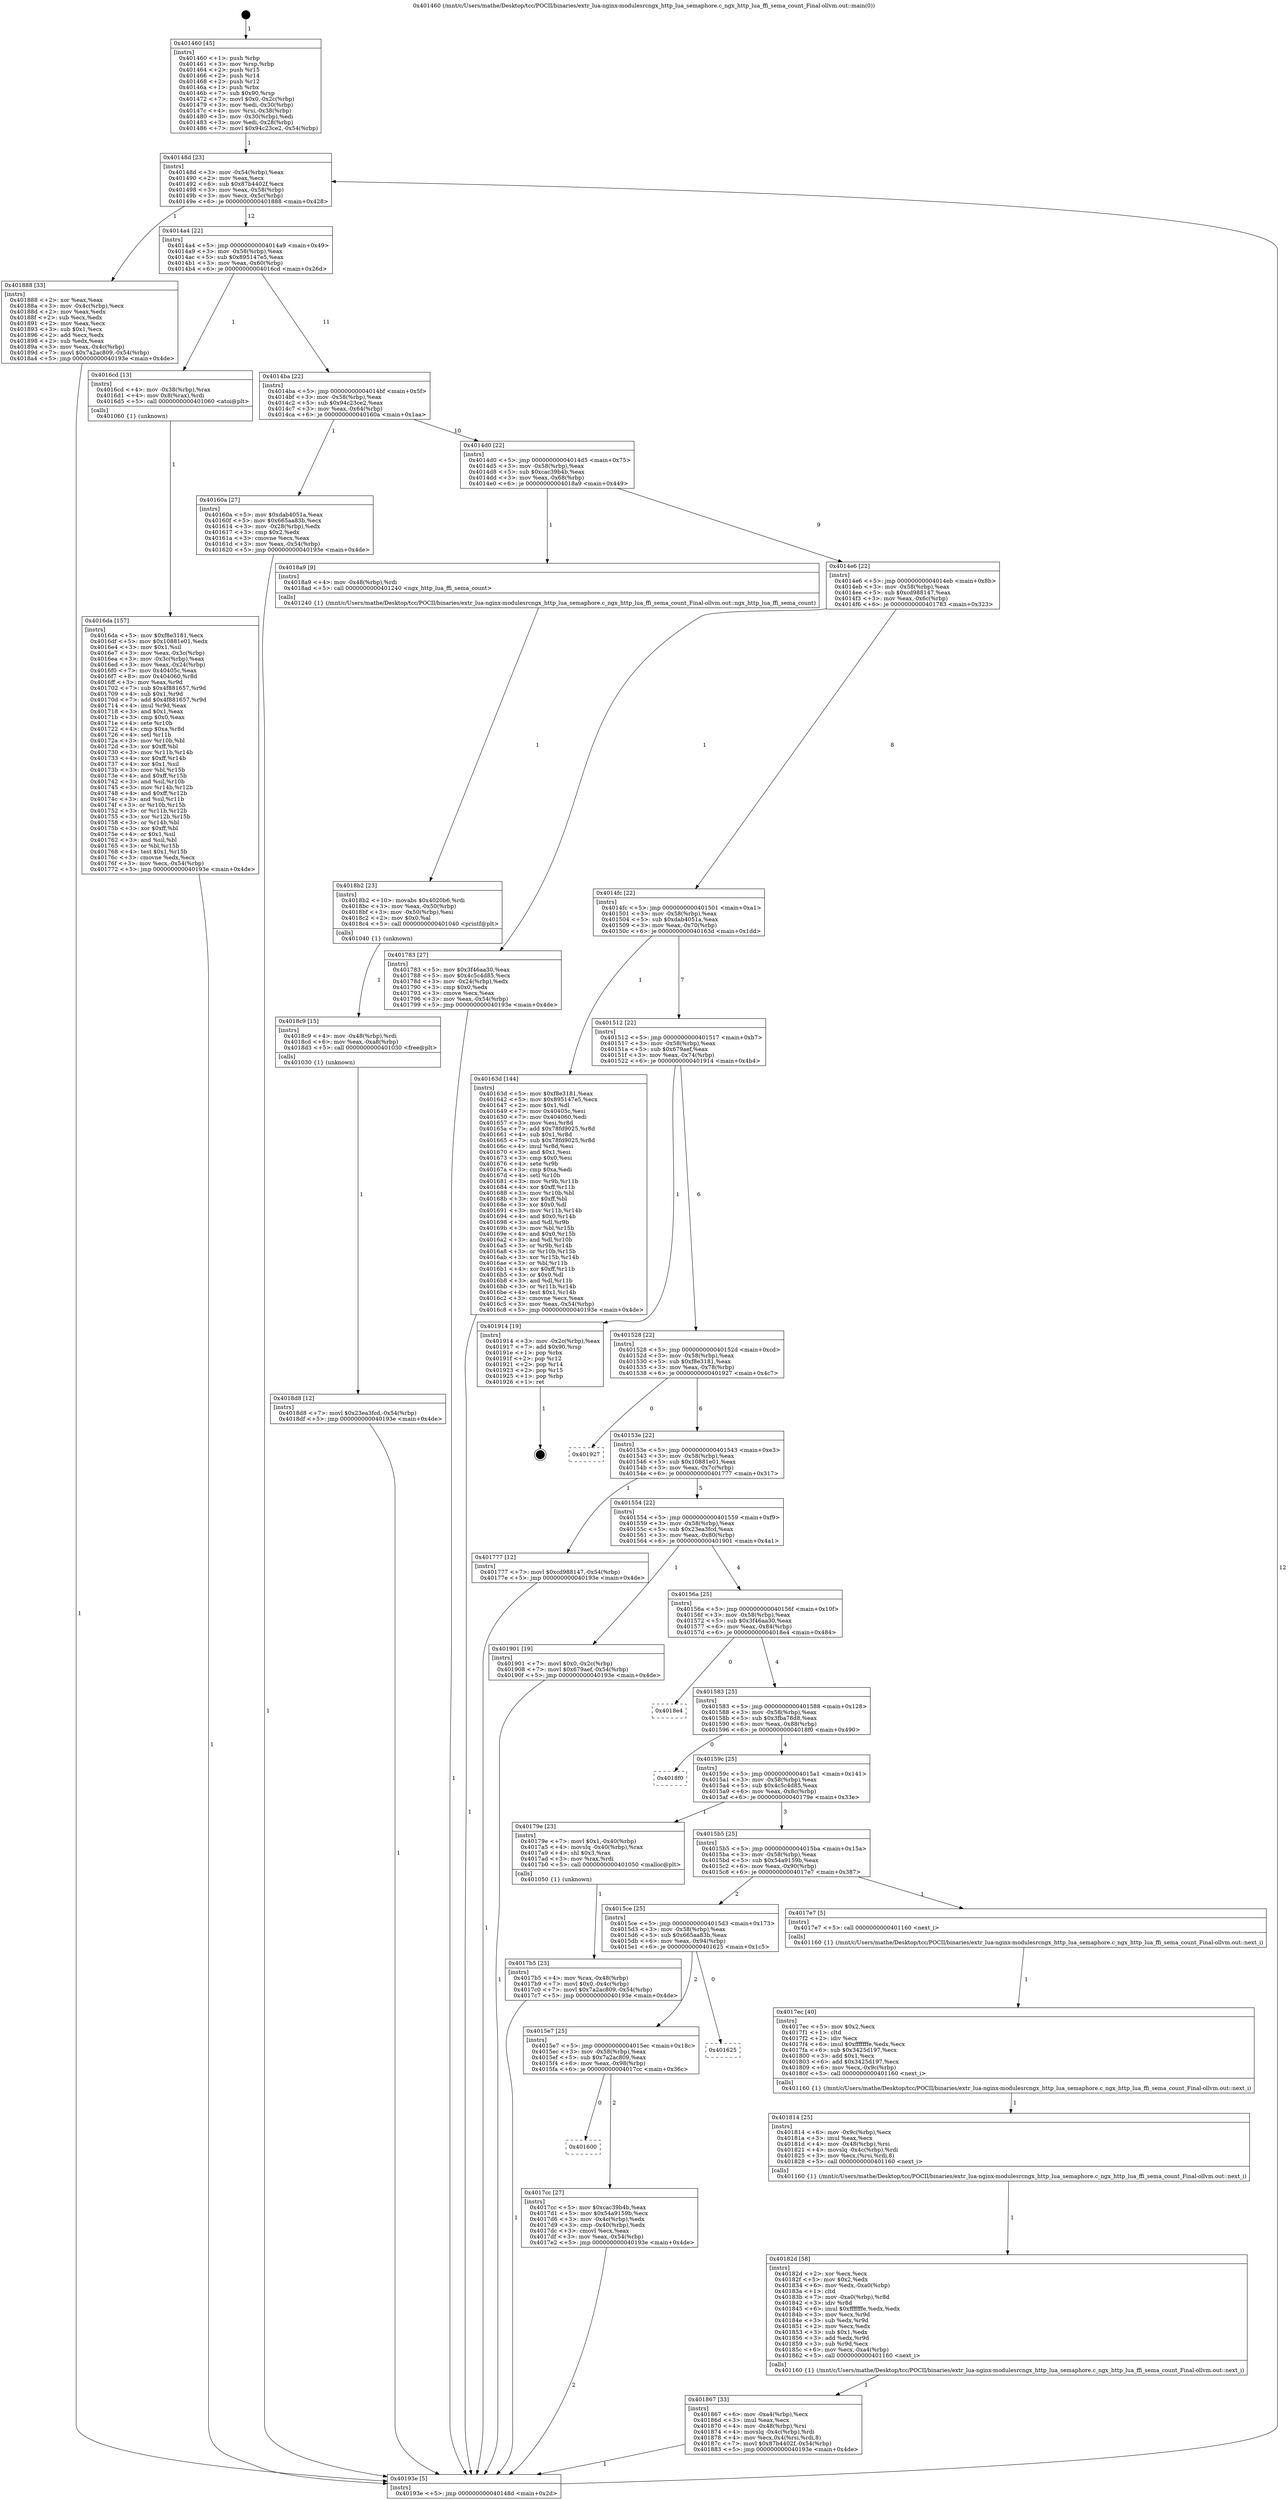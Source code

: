 digraph "0x401460" {
  label = "0x401460 (/mnt/c/Users/mathe/Desktop/tcc/POCII/binaries/extr_lua-nginx-modulesrcngx_http_lua_semaphore.c_ngx_http_lua_ffi_sema_count_Final-ollvm.out::main(0))"
  labelloc = "t"
  node[shape=record]

  Entry [label="",width=0.3,height=0.3,shape=circle,fillcolor=black,style=filled]
  "0x40148d" [label="{
     0x40148d [23]\l
     | [instrs]\l
     &nbsp;&nbsp;0x40148d \<+3\>: mov -0x54(%rbp),%eax\l
     &nbsp;&nbsp;0x401490 \<+2\>: mov %eax,%ecx\l
     &nbsp;&nbsp;0x401492 \<+6\>: sub $0x87b4402f,%ecx\l
     &nbsp;&nbsp;0x401498 \<+3\>: mov %eax,-0x58(%rbp)\l
     &nbsp;&nbsp;0x40149b \<+3\>: mov %ecx,-0x5c(%rbp)\l
     &nbsp;&nbsp;0x40149e \<+6\>: je 0000000000401888 \<main+0x428\>\l
  }"]
  "0x401888" [label="{
     0x401888 [33]\l
     | [instrs]\l
     &nbsp;&nbsp;0x401888 \<+2\>: xor %eax,%eax\l
     &nbsp;&nbsp;0x40188a \<+3\>: mov -0x4c(%rbp),%ecx\l
     &nbsp;&nbsp;0x40188d \<+2\>: mov %eax,%edx\l
     &nbsp;&nbsp;0x40188f \<+2\>: sub %ecx,%edx\l
     &nbsp;&nbsp;0x401891 \<+2\>: mov %eax,%ecx\l
     &nbsp;&nbsp;0x401893 \<+3\>: sub $0x1,%ecx\l
     &nbsp;&nbsp;0x401896 \<+2\>: add %ecx,%edx\l
     &nbsp;&nbsp;0x401898 \<+2\>: sub %edx,%eax\l
     &nbsp;&nbsp;0x40189a \<+3\>: mov %eax,-0x4c(%rbp)\l
     &nbsp;&nbsp;0x40189d \<+7\>: movl $0x7a2ac809,-0x54(%rbp)\l
     &nbsp;&nbsp;0x4018a4 \<+5\>: jmp 000000000040193e \<main+0x4de\>\l
  }"]
  "0x4014a4" [label="{
     0x4014a4 [22]\l
     | [instrs]\l
     &nbsp;&nbsp;0x4014a4 \<+5\>: jmp 00000000004014a9 \<main+0x49\>\l
     &nbsp;&nbsp;0x4014a9 \<+3\>: mov -0x58(%rbp),%eax\l
     &nbsp;&nbsp;0x4014ac \<+5\>: sub $0x895147e5,%eax\l
     &nbsp;&nbsp;0x4014b1 \<+3\>: mov %eax,-0x60(%rbp)\l
     &nbsp;&nbsp;0x4014b4 \<+6\>: je 00000000004016cd \<main+0x26d\>\l
  }"]
  Exit [label="",width=0.3,height=0.3,shape=circle,fillcolor=black,style=filled,peripheries=2]
  "0x4016cd" [label="{
     0x4016cd [13]\l
     | [instrs]\l
     &nbsp;&nbsp;0x4016cd \<+4\>: mov -0x38(%rbp),%rax\l
     &nbsp;&nbsp;0x4016d1 \<+4\>: mov 0x8(%rax),%rdi\l
     &nbsp;&nbsp;0x4016d5 \<+5\>: call 0000000000401060 \<atoi@plt\>\l
     | [calls]\l
     &nbsp;&nbsp;0x401060 \{1\} (unknown)\l
  }"]
  "0x4014ba" [label="{
     0x4014ba [22]\l
     | [instrs]\l
     &nbsp;&nbsp;0x4014ba \<+5\>: jmp 00000000004014bf \<main+0x5f\>\l
     &nbsp;&nbsp;0x4014bf \<+3\>: mov -0x58(%rbp),%eax\l
     &nbsp;&nbsp;0x4014c2 \<+5\>: sub $0x94c23ce2,%eax\l
     &nbsp;&nbsp;0x4014c7 \<+3\>: mov %eax,-0x64(%rbp)\l
     &nbsp;&nbsp;0x4014ca \<+6\>: je 000000000040160a \<main+0x1aa\>\l
  }"]
  "0x4018d8" [label="{
     0x4018d8 [12]\l
     | [instrs]\l
     &nbsp;&nbsp;0x4018d8 \<+7\>: movl $0x23ea3fcd,-0x54(%rbp)\l
     &nbsp;&nbsp;0x4018df \<+5\>: jmp 000000000040193e \<main+0x4de\>\l
  }"]
  "0x40160a" [label="{
     0x40160a [27]\l
     | [instrs]\l
     &nbsp;&nbsp;0x40160a \<+5\>: mov $0xdab4051a,%eax\l
     &nbsp;&nbsp;0x40160f \<+5\>: mov $0x665aa83b,%ecx\l
     &nbsp;&nbsp;0x401614 \<+3\>: mov -0x28(%rbp),%edx\l
     &nbsp;&nbsp;0x401617 \<+3\>: cmp $0x2,%edx\l
     &nbsp;&nbsp;0x40161a \<+3\>: cmovne %ecx,%eax\l
     &nbsp;&nbsp;0x40161d \<+3\>: mov %eax,-0x54(%rbp)\l
     &nbsp;&nbsp;0x401620 \<+5\>: jmp 000000000040193e \<main+0x4de\>\l
  }"]
  "0x4014d0" [label="{
     0x4014d0 [22]\l
     | [instrs]\l
     &nbsp;&nbsp;0x4014d0 \<+5\>: jmp 00000000004014d5 \<main+0x75\>\l
     &nbsp;&nbsp;0x4014d5 \<+3\>: mov -0x58(%rbp),%eax\l
     &nbsp;&nbsp;0x4014d8 \<+5\>: sub $0xcac39b4b,%eax\l
     &nbsp;&nbsp;0x4014dd \<+3\>: mov %eax,-0x68(%rbp)\l
     &nbsp;&nbsp;0x4014e0 \<+6\>: je 00000000004018a9 \<main+0x449\>\l
  }"]
  "0x40193e" [label="{
     0x40193e [5]\l
     | [instrs]\l
     &nbsp;&nbsp;0x40193e \<+5\>: jmp 000000000040148d \<main+0x2d\>\l
  }"]
  "0x401460" [label="{
     0x401460 [45]\l
     | [instrs]\l
     &nbsp;&nbsp;0x401460 \<+1\>: push %rbp\l
     &nbsp;&nbsp;0x401461 \<+3\>: mov %rsp,%rbp\l
     &nbsp;&nbsp;0x401464 \<+2\>: push %r15\l
     &nbsp;&nbsp;0x401466 \<+2\>: push %r14\l
     &nbsp;&nbsp;0x401468 \<+2\>: push %r12\l
     &nbsp;&nbsp;0x40146a \<+1\>: push %rbx\l
     &nbsp;&nbsp;0x40146b \<+7\>: sub $0x90,%rsp\l
     &nbsp;&nbsp;0x401472 \<+7\>: movl $0x0,-0x2c(%rbp)\l
     &nbsp;&nbsp;0x401479 \<+3\>: mov %edi,-0x30(%rbp)\l
     &nbsp;&nbsp;0x40147c \<+4\>: mov %rsi,-0x38(%rbp)\l
     &nbsp;&nbsp;0x401480 \<+3\>: mov -0x30(%rbp),%edi\l
     &nbsp;&nbsp;0x401483 \<+3\>: mov %edi,-0x28(%rbp)\l
     &nbsp;&nbsp;0x401486 \<+7\>: movl $0x94c23ce2,-0x54(%rbp)\l
  }"]
  "0x4018c9" [label="{
     0x4018c9 [15]\l
     | [instrs]\l
     &nbsp;&nbsp;0x4018c9 \<+4\>: mov -0x48(%rbp),%rdi\l
     &nbsp;&nbsp;0x4018cd \<+6\>: mov %eax,-0xa8(%rbp)\l
     &nbsp;&nbsp;0x4018d3 \<+5\>: call 0000000000401030 \<free@plt\>\l
     | [calls]\l
     &nbsp;&nbsp;0x401030 \{1\} (unknown)\l
  }"]
  "0x4018a9" [label="{
     0x4018a9 [9]\l
     | [instrs]\l
     &nbsp;&nbsp;0x4018a9 \<+4\>: mov -0x48(%rbp),%rdi\l
     &nbsp;&nbsp;0x4018ad \<+5\>: call 0000000000401240 \<ngx_http_lua_ffi_sema_count\>\l
     | [calls]\l
     &nbsp;&nbsp;0x401240 \{1\} (/mnt/c/Users/mathe/Desktop/tcc/POCII/binaries/extr_lua-nginx-modulesrcngx_http_lua_semaphore.c_ngx_http_lua_ffi_sema_count_Final-ollvm.out::ngx_http_lua_ffi_sema_count)\l
  }"]
  "0x4014e6" [label="{
     0x4014e6 [22]\l
     | [instrs]\l
     &nbsp;&nbsp;0x4014e6 \<+5\>: jmp 00000000004014eb \<main+0x8b\>\l
     &nbsp;&nbsp;0x4014eb \<+3\>: mov -0x58(%rbp),%eax\l
     &nbsp;&nbsp;0x4014ee \<+5\>: sub $0xcd988147,%eax\l
     &nbsp;&nbsp;0x4014f3 \<+3\>: mov %eax,-0x6c(%rbp)\l
     &nbsp;&nbsp;0x4014f6 \<+6\>: je 0000000000401783 \<main+0x323\>\l
  }"]
  "0x4018b2" [label="{
     0x4018b2 [23]\l
     | [instrs]\l
     &nbsp;&nbsp;0x4018b2 \<+10\>: movabs $0x4020b6,%rdi\l
     &nbsp;&nbsp;0x4018bc \<+3\>: mov %eax,-0x50(%rbp)\l
     &nbsp;&nbsp;0x4018bf \<+3\>: mov -0x50(%rbp),%esi\l
     &nbsp;&nbsp;0x4018c2 \<+2\>: mov $0x0,%al\l
     &nbsp;&nbsp;0x4018c4 \<+5\>: call 0000000000401040 \<printf@plt\>\l
     | [calls]\l
     &nbsp;&nbsp;0x401040 \{1\} (unknown)\l
  }"]
  "0x401783" [label="{
     0x401783 [27]\l
     | [instrs]\l
     &nbsp;&nbsp;0x401783 \<+5\>: mov $0x3f46aa30,%eax\l
     &nbsp;&nbsp;0x401788 \<+5\>: mov $0x4c5c4d85,%ecx\l
     &nbsp;&nbsp;0x40178d \<+3\>: mov -0x24(%rbp),%edx\l
     &nbsp;&nbsp;0x401790 \<+3\>: cmp $0x0,%edx\l
     &nbsp;&nbsp;0x401793 \<+3\>: cmove %ecx,%eax\l
     &nbsp;&nbsp;0x401796 \<+3\>: mov %eax,-0x54(%rbp)\l
     &nbsp;&nbsp;0x401799 \<+5\>: jmp 000000000040193e \<main+0x4de\>\l
  }"]
  "0x4014fc" [label="{
     0x4014fc [22]\l
     | [instrs]\l
     &nbsp;&nbsp;0x4014fc \<+5\>: jmp 0000000000401501 \<main+0xa1\>\l
     &nbsp;&nbsp;0x401501 \<+3\>: mov -0x58(%rbp),%eax\l
     &nbsp;&nbsp;0x401504 \<+5\>: sub $0xdab4051a,%eax\l
     &nbsp;&nbsp;0x401509 \<+3\>: mov %eax,-0x70(%rbp)\l
     &nbsp;&nbsp;0x40150c \<+6\>: je 000000000040163d \<main+0x1dd\>\l
  }"]
  "0x401867" [label="{
     0x401867 [33]\l
     | [instrs]\l
     &nbsp;&nbsp;0x401867 \<+6\>: mov -0xa4(%rbp),%ecx\l
     &nbsp;&nbsp;0x40186d \<+3\>: imul %eax,%ecx\l
     &nbsp;&nbsp;0x401870 \<+4\>: mov -0x48(%rbp),%rsi\l
     &nbsp;&nbsp;0x401874 \<+4\>: movslq -0x4c(%rbp),%rdi\l
     &nbsp;&nbsp;0x401878 \<+4\>: mov %ecx,0x4(%rsi,%rdi,8)\l
     &nbsp;&nbsp;0x40187c \<+7\>: movl $0x87b4402f,-0x54(%rbp)\l
     &nbsp;&nbsp;0x401883 \<+5\>: jmp 000000000040193e \<main+0x4de\>\l
  }"]
  "0x40163d" [label="{
     0x40163d [144]\l
     | [instrs]\l
     &nbsp;&nbsp;0x40163d \<+5\>: mov $0xf8e3181,%eax\l
     &nbsp;&nbsp;0x401642 \<+5\>: mov $0x895147e5,%ecx\l
     &nbsp;&nbsp;0x401647 \<+2\>: mov $0x1,%dl\l
     &nbsp;&nbsp;0x401649 \<+7\>: mov 0x40405c,%esi\l
     &nbsp;&nbsp;0x401650 \<+7\>: mov 0x404060,%edi\l
     &nbsp;&nbsp;0x401657 \<+3\>: mov %esi,%r8d\l
     &nbsp;&nbsp;0x40165a \<+7\>: add $0x78fd9025,%r8d\l
     &nbsp;&nbsp;0x401661 \<+4\>: sub $0x1,%r8d\l
     &nbsp;&nbsp;0x401665 \<+7\>: sub $0x78fd9025,%r8d\l
     &nbsp;&nbsp;0x40166c \<+4\>: imul %r8d,%esi\l
     &nbsp;&nbsp;0x401670 \<+3\>: and $0x1,%esi\l
     &nbsp;&nbsp;0x401673 \<+3\>: cmp $0x0,%esi\l
     &nbsp;&nbsp;0x401676 \<+4\>: sete %r9b\l
     &nbsp;&nbsp;0x40167a \<+3\>: cmp $0xa,%edi\l
     &nbsp;&nbsp;0x40167d \<+4\>: setl %r10b\l
     &nbsp;&nbsp;0x401681 \<+3\>: mov %r9b,%r11b\l
     &nbsp;&nbsp;0x401684 \<+4\>: xor $0xff,%r11b\l
     &nbsp;&nbsp;0x401688 \<+3\>: mov %r10b,%bl\l
     &nbsp;&nbsp;0x40168b \<+3\>: xor $0xff,%bl\l
     &nbsp;&nbsp;0x40168e \<+3\>: xor $0x0,%dl\l
     &nbsp;&nbsp;0x401691 \<+3\>: mov %r11b,%r14b\l
     &nbsp;&nbsp;0x401694 \<+4\>: and $0x0,%r14b\l
     &nbsp;&nbsp;0x401698 \<+3\>: and %dl,%r9b\l
     &nbsp;&nbsp;0x40169b \<+3\>: mov %bl,%r15b\l
     &nbsp;&nbsp;0x40169e \<+4\>: and $0x0,%r15b\l
     &nbsp;&nbsp;0x4016a2 \<+3\>: and %dl,%r10b\l
     &nbsp;&nbsp;0x4016a5 \<+3\>: or %r9b,%r14b\l
     &nbsp;&nbsp;0x4016a8 \<+3\>: or %r10b,%r15b\l
     &nbsp;&nbsp;0x4016ab \<+3\>: xor %r15b,%r14b\l
     &nbsp;&nbsp;0x4016ae \<+3\>: or %bl,%r11b\l
     &nbsp;&nbsp;0x4016b1 \<+4\>: xor $0xff,%r11b\l
     &nbsp;&nbsp;0x4016b5 \<+3\>: or $0x0,%dl\l
     &nbsp;&nbsp;0x4016b8 \<+3\>: and %dl,%r11b\l
     &nbsp;&nbsp;0x4016bb \<+3\>: or %r11b,%r14b\l
     &nbsp;&nbsp;0x4016be \<+4\>: test $0x1,%r14b\l
     &nbsp;&nbsp;0x4016c2 \<+3\>: cmovne %ecx,%eax\l
     &nbsp;&nbsp;0x4016c5 \<+3\>: mov %eax,-0x54(%rbp)\l
     &nbsp;&nbsp;0x4016c8 \<+5\>: jmp 000000000040193e \<main+0x4de\>\l
  }"]
  "0x401512" [label="{
     0x401512 [22]\l
     | [instrs]\l
     &nbsp;&nbsp;0x401512 \<+5\>: jmp 0000000000401517 \<main+0xb7\>\l
     &nbsp;&nbsp;0x401517 \<+3\>: mov -0x58(%rbp),%eax\l
     &nbsp;&nbsp;0x40151a \<+5\>: sub $0x679aef,%eax\l
     &nbsp;&nbsp;0x40151f \<+3\>: mov %eax,-0x74(%rbp)\l
     &nbsp;&nbsp;0x401522 \<+6\>: je 0000000000401914 \<main+0x4b4\>\l
  }"]
  "0x4016da" [label="{
     0x4016da [157]\l
     | [instrs]\l
     &nbsp;&nbsp;0x4016da \<+5\>: mov $0xf8e3181,%ecx\l
     &nbsp;&nbsp;0x4016df \<+5\>: mov $0x10881e01,%edx\l
     &nbsp;&nbsp;0x4016e4 \<+3\>: mov $0x1,%sil\l
     &nbsp;&nbsp;0x4016e7 \<+3\>: mov %eax,-0x3c(%rbp)\l
     &nbsp;&nbsp;0x4016ea \<+3\>: mov -0x3c(%rbp),%eax\l
     &nbsp;&nbsp;0x4016ed \<+3\>: mov %eax,-0x24(%rbp)\l
     &nbsp;&nbsp;0x4016f0 \<+7\>: mov 0x40405c,%eax\l
     &nbsp;&nbsp;0x4016f7 \<+8\>: mov 0x404060,%r8d\l
     &nbsp;&nbsp;0x4016ff \<+3\>: mov %eax,%r9d\l
     &nbsp;&nbsp;0x401702 \<+7\>: sub $0x4f881657,%r9d\l
     &nbsp;&nbsp;0x401709 \<+4\>: sub $0x1,%r9d\l
     &nbsp;&nbsp;0x40170d \<+7\>: add $0x4f881657,%r9d\l
     &nbsp;&nbsp;0x401714 \<+4\>: imul %r9d,%eax\l
     &nbsp;&nbsp;0x401718 \<+3\>: and $0x1,%eax\l
     &nbsp;&nbsp;0x40171b \<+3\>: cmp $0x0,%eax\l
     &nbsp;&nbsp;0x40171e \<+4\>: sete %r10b\l
     &nbsp;&nbsp;0x401722 \<+4\>: cmp $0xa,%r8d\l
     &nbsp;&nbsp;0x401726 \<+4\>: setl %r11b\l
     &nbsp;&nbsp;0x40172a \<+3\>: mov %r10b,%bl\l
     &nbsp;&nbsp;0x40172d \<+3\>: xor $0xff,%bl\l
     &nbsp;&nbsp;0x401730 \<+3\>: mov %r11b,%r14b\l
     &nbsp;&nbsp;0x401733 \<+4\>: xor $0xff,%r14b\l
     &nbsp;&nbsp;0x401737 \<+4\>: xor $0x1,%sil\l
     &nbsp;&nbsp;0x40173b \<+3\>: mov %bl,%r15b\l
     &nbsp;&nbsp;0x40173e \<+4\>: and $0xff,%r15b\l
     &nbsp;&nbsp;0x401742 \<+3\>: and %sil,%r10b\l
     &nbsp;&nbsp;0x401745 \<+3\>: mov %r14b,%r12b\l
     &nbsp;&nbsp;0x401748 \<+4\>: and $0xff,%r12b\l
     &nbsp;&nbsp;0x40174c \<+3\>: and %sil,%r11b\l
     &nbsp;&nbsp;0x40174f \<+3\>: or %r10b,%r15b\l
     &nbsp;&nbsp;0x401752 \<+3\>: or %r11b,%r12b\l
     &nbsp;&nbsp;0x401755 \<+3\>: xor %r12b,%r15b\l
     &nbsp;&nbsp;0x401758 \<+3\>: or %r14b,%bl\l
     &nbsp;&nbsp;0x40175b \<+3\>: xor $0xff,%bl\l
     &nbsp;&nbsp;0x40175e \<+4\>: or $0x1,%sil\l
     &nbsp;&nbsp;0x401762 \<+3\>: and %sil,%bl\l
     &nbsp;&nbsp;0x401765 \<+3\>: or %bl,%r15b\l
     &nbsp;&nbsp;0x401768 \<+4\>: test $0x1,%r15b\l
     &nbsp;&nbsp;0x40176c \<+3\>: cmovne %edx,%ecx\l
     &nbsp;&nbsp;0x40176f \<+3\>: mov %ecx,-0x54(%rbp)\l
     &nbsp;&nbsp;0x401772 \<+5\>: jmp 000000000040193e \<main+0x4de\>\l
  }"]
  "0x40182d" [label="{
     0x40182d [58]\l
     | [instrs]\l
     &nbsp;&nbsp;0x40182d \<+2\>: xor %ecx,%ecx\l
     &nbsp;&nbsp;0x40182f \<+5\>: mov $0x2,%edx\l
     &nbsp;&nbsp;0x401834 \<+6\>: mov %edx,-0xa0(%rbp)\l
     &nbsp;&nbsp;0x40183a \<+1\>: cltd\l
     &nbsp;&nbsp;0x40183b \<+7\>: mov -0xa0(%rbp),%r8d\l
     &nbsp;&nbsp;0x401842 \<+3\>: idiv %r8d\l
     &nbsp;&nbsp;0x401845 \<+6\>: imul $0xfffffffe,%edx,%edx\l
     &nbsp;&nbsp;0x40184b \<+3\>: mov %ecx,%r9d\l
     &nbsp;&nbsp;0x40184e \<+3\>: sub %edx,%r9d\l
     &nbsp;&nbsp;0x401851 \<+2\>: mov %ecx,%edx\l
     &nbsp;&nbsp;0x401853 \<+3\>: sub $0x1,%edx\l
     &nbsp;&nbsp;0x401856 \<+3\>: add %edx,%r9d\l
     &nbsp;&nbsp;0x401859 \<+3\>: sub %r9d,%ecx\l
     &nbsp;&nbsp;0x40185c \<+6\>: mov %ecx,-0xa4(%rbp)\l
     &nbsp;&nbsp;0x401862 \<+5\>: call 0000000000401160 \<next_i\>\l
     | [calls]\l
     &nbsp;&nbsp;0x401160 \{1\} (/mnt/c/Users/mathe/Desktop/tcc/POCII/binaries/extr_lua-nginx-modulesrcngx_http_lua_semaphore.c_ngx_http_lua_ffi_sema_count_Final-ollvm.out::next_i)\l
  }"]
  "0x401914" [label="{
     0x401914 [19]\l
     | [instrs]\l
     &nbsp;&nbsp;0x401914 \<+3\>: mov -0x2c(%rbp),%eax\l
     &nbsp;&nbsp;0x401917 \<+7\>: add $0x90,%rsp\l
     &nbsp;&nbsp;0x40191e \<+1\>: pop %rbx\l
     &nbsp;&nbsp;0x40191f \<+2\>: pop %r12\l
     &nbsp;&nbsp;0x401921 \<+2\>: pop %r14\l
     &nbsp;&nbsp;0x401923 \<+2\>: pop %r15\l
     &nbsp;&nbsp;0x401925 \<+1\>: pop %rbp\l
     &nbsp;&nbsp;0x401926 \<+1\>: ret\l
  }"]
  "0x401528" [label="{
     0x401528 [22]\l
     | [instrs]\l
     &nbsp;&nbsp;0x401528 \<+5\>: jmp 000000000040152d \<main+0xcd\>\l
     &nbsp;&nbsp;0x40152d \<+3\>: mov -0x58(%rbp),%eax\l
     &nbsp;&nbsp;0x401530 \<+5\>: sub $0xf8e3181,%eax\l
     &nbsp;&nbsp;0x401535 \<+3\>: mov %eax,-0x78(%rbp)\l
     &nbsp;&nbsp;0x401538 \<+6\>: je 0000000000401927 \<main+0x4c7\>\l
  }"]
  "0x401814" [label="{
     0x401814 [25]\l
     | [instrs]\l
     &nbsp;&nbsp;0x401814 \<+6\>: mov -0x9c(%rbp),%ecx\l
     &nbsp;&nbsp;0x40181a \<+3\>: imul %eax,%ecx\l
     &nbsp;&nbsp;0x40181d \<+4\>: mov -0x48(%rbp),%rsi\l
     &nbsp;&nbsp;0x401821 \<+4\>: movslq -0x4c(%rbp),%rdi\l
     &nbsp;&nbsp;0x401825 \<+3\>: mov %ecx,(%rsi,%rdi,8)\l
     &nbsp;&nbsp;0x401828 \<+5\>: call 0000000000401160 \<next_i\>\l
     | [calls]\l
     &nbsp;&nbsp;0x401160 \{1\} (/mnt/c/Users/mathe/Desktop/tcc/POCII/binaries/extr_lua-nginx-modulesrcngx_http_lua_semaphore.c_ngx_http_lua_ffi_sema_count_Final-ollvm.out::next_i)\l
  }"]
  "0x401927" [label="{
     0x401927\l
  }", style=dashed]
  "0x40153e" [label="{
     0x40153e [22]\l
     | [instrs]\l
     &nbsp;&nbsp;0x40153e \<+5\>: jmp 0000000000401543 \<main+0xe3\>\l
     &nbsp;&nbsp;0x401543 \<+3\>: mov -0x58(%rbp),%eax\l
     &nbsp;&nbsp;0x401546 \<+5\>: sub $0x10881e01,%eax\l
     &nbsp;&nbsp;0x40154b \<+3\>: mov %eax,-0x7c(%rbp)\l
     &nbsp;&nbsp;0x40154e \<+6\>: je 0000000000401777 \<main+0x317\>\l
  }"]
  "0x4017ec" [label="{
     0x4017ec [40]\l
     | [instrs]\l
     &nbsp;&nbsp;0x4017ec \<+5\>: mov $0x2,%ecx\l
     &nbsp;&nbsp;0x4017f1 \<+1\>: cltd\l
     &nbsp;&nbsp;0x4017f2 \<+2\>: idiv %ecx\l
     &nbsp;&nbsp;0x4017f4 \<+6\>: imul $0xfffffffe,%edx,%ecx\l
     &nbsp;&nbsp;0x4017fa \<+6\>: sub $0x3425d197,%ecx\l
     &nbsp;&nbsp;0x401800 \<+3\>: add $0x1,%ecx\l
     &nbsp;&nbsp;0x401803 \<+6\>: add $0x3425d197,%ecx\l
     &nbsp;&nbsp;0x401809 \<+6\>: mov %ecx,-0x9c(%rbp)\l
     &nbsp;&nbsp;0x40180f \<+5\>: call 0000000000401160 \<next_i\>\l
     | [calls]\l
     &nbsp;&nbsp;0x401160 \{1\} (/mnt/c/Users/mathe/Desktop/tcc/POCII/binaries/extr_lua-nginx-modulesrcngx_http_lua_semaphore.c_ngx_http_lua_ffi_sema_count_Final-ollvm.out::next_i)\l
  }"]
  "0x401777" [label="{
     0x401777 [12]\l
     | [instrs]\l
     &nbsp;&nbsp;0x401777 \<+7\>: movl $0xcd988147,-0x54(%rbp)\l
     &nbsp;&nbsp;0x40177e \<+5\>: jmp 000000000040193e \<main+0x4de\>\l
  }"]
  "0x401554" [label="{
     0x401554 [22]\l
     | [instrs]\l
     &nbsp;&nbsp;0x401554 \<+5\>: jmp 0000000000401559 \<main+0xf9\>\l
     &nbsp;&nbsp;0x401559 \<+3\>: mov -0x58(%rbp),%eax\l
     &nbsp;&nbsp;0x40155c \<+5\>: sub $0x23ea3fcd,%eax\l
     &nbsp;&nbsp;0x401561 \<+3\>: mov %eax,-0x80(%rbp)\l
     &nbsp;&nbsp;0x401564 \<+6\>: je 0000000000401901 \<main+0x4a1\>\l
  }"]
  "0x401600" [label="{
     0x401600\l
  }", style=dashed]
  "0x401901" [label="{
     0x401901 [19]\l
     | [instrs]\l
     &nbsp;&nbsp;0x401901 \<+7\>: movl $0x0,-0x2c(%rbp)\l
     &nbsp;&nbsp;0x401908 \<+7\>: movl $0x679aef,-0x54(%rbp)\l
     &nbsp;&nbsp;0x40190f \<+5\>: jmp 000000000040193e \<main+0x4de\>\l
  }"]
  "0x40156a" [label="{
     0x40156a [25]\l
     | [instrs]\l
     &nbsp;&nbsp;0x40156a \<+5\>: jmp 000000000040156f \<main+0x10f\>\l
     &nbsp;&nbsp;0x40156f \<+3\>: mov -0x58(%rbp),%eax\l
     &nbsp;&nbsp;0x401572 \<+5\>: sub $0x3f46aa30,%eax\l
     &nbsp;&nbsp;0x401577 \<+6\>: mov %eax,-0x84(%rbp)\l
     &nbsp;&nbsp;0x40157d \<+6\>: je 00000000004018e4 \<main+0x484\>\l
  }"]
  "0x4017cc" [label="{
     0x4017cc [27]\l
     | [instrs]\l
     &nbsp;&nbsp;0x4017cc \<+5\>: mov $0xcac39b4b,%eax\l
     &nbsp;&nbsp;0x4017d1 \<+5\>: mov $0x54a9159b,%ecx\l
     &nbsp;&nbsp;0x4017d6 \<+3\>: mov -0x4c(%rbp),%edx\l
     &nbsp;&nbsp;0x4017d9 \<+3\>: cmp -0x40(%rbp),%edx\l
     &nbsp;&nbsp;0x4017dc \<+3\>: cmovl %ecx,%eax\l
     &nbsp;&nbsp;0x4017df \<+3\>: mov %eax,-0x54(%rbp)\l
     &nbsp;&nbsp;0x4017e2 \<+5\>: jmp 000000000040193e \<main+0x4de\>\l
  }"]
  "0x4018e4" [label="{
     0x4018e4\l
  }", style=dashed]
  "0x401583" [label="{
     0x401583 [25]\l
     | [instrs]\l
     &nbsp;&nbsp;0x401583 \<+5\>: jmp 0000000000401588 \<main+0x128\>\l
     &nbsp;&nbsp;0x401588 \<+3\>: mov -0x58(%rbp),%eax\l
     &nbsp;&nbsp;0x40158b \<+5\>: sub $0x3fba78d8,%eax\l
     &nbsp;&nbsp;0x401590 \<+6\>: mov %eax,-0x88(%rbp)\l
     &nbsp;&nbsp;0x401596 \<+6\>: je 00000000004018f0 \<main+0x490\>\l
  }"]
  "0x4015e7" [label="{
     0x4015e7 [25]\l
     | [instrs]\l
     &nbsp;&nbsp;0x4015e7 \<+5\>: jmp 00000000004015ec \<main+0x18c\>\l
     &nbsp;&nbsp;0x4015ec \<+3\>: mov -0x58(%rbp),%eax\l
     &nbsp;&nbsp;0x4015ef \<+5\>: sub $0x7a2ac809,%eax\l
     &nbsp;&nbsp;0x4015f4 \<+6\>: mov %eax,-0x98(%rbp)\l
     &nbsp;&nbsp;0x4015fa \<+6\>: je 00000000004017cc \<main+0x36c\>\l
  }"]
  "0x4018f0" [label="{
     0x4018f0\l
  }", style=dashed]
  "0x40159c" [label="{
     0x40159c [25]\l
     | [instrs]\l
     &nbsp;&nbsp;0x40159c \<+5\>: jmp 00000000004015a1 \<main+0x141\>\l
     &nbsp;&nbsp;0x4015a1 \<+3\>: mov -0x58(%rbp),%eax\l
     &nbsp;&nbsp;0x4015a4 \<+5\>: sub $0x4c5c4d85,%eax\l
     &nbsp;&nbsp;0x4015a9 \<+6\>: mov %eax,-0x8c(%rbp)\l
     &nbsp;&nbsp;0x4015af \<+6\>: je 000000000040179e \<main+0x33e\>\l
  }"]
  "0x401625" [label="{
     0x401625\l
  }", style=dashed]
  "0x40179e" [label="{
     0x40179e [23]\l
     | [instrs]\l
     &nbsp;&nbsp;0x40179e \<+7\>: movl $0x1,-0x40(%rbp)\l
     &nbsp;&nbsp;0x4017a5 \<+4\>: movslq -0x40(%rbp),%rax\l
     &nbsp;&nbsp;0x4017a9 \<+4\>: shl $0x3,%rax\l
     &nbsp;&nbsp;0x4017ad \<+3\>: mov %rax,%rdi\l
     &nbsp;&nbsp;0x4017b0 \<+5\>: call 0000000000401050 \<malloc@plt\>\l
     | [calls]\l
     &nbsp;&nbsp;0x401050 \{1\} (unknown)\l
  }"]
  "0x4015b5" [label="{
     0x4015b5 [25]\l
     | [instrs]\l
     &nbsp;&nbsp;0x4015b5 \<+5\>: jmp 00000000004015ba \<main+0x15a\>\l
     &nbsp;&nbsp;0x4015ba \<+3\>: mov -0x58(%rbp),%eax\l
     &nbsp;&nbsp;0x4015bd \<+5\>: sub $0x54a9159b,%eax\l
     &nbsp;&nbsp;0x4015c2 \<+6\>: mov %eax,-0x90(%rbp)\l
     &nbsp;&nbsp;0x4015c8 \<+6\>: je 00000000004017e7 \<main+0x387\>\l
  }"]
  "0x4017b5" [label="{
     0x4017b5 [23]\l
     | [instrs]\l
     &nbsp;&nbsp;0x4017b5 \<+4\>: mov %rax,-0x48(%rbp)\l
     &nbsp;&nbsp;0x4017b9 \<+7\>: movl $0x0,-0x4c(%rbp)\l
     &nbsp;&nbsp;0x4017c0 \<+7\>: movl $0x7a2ac809,-0x54(%rbp)\l
     &nbsp;&nbsp;0x4017c7 \<+5\>: jmp 000000000040193e \<main+0x4de\>\l
  }"]
  "0x4015ce" [label="{
     0x4015ce [25]\l
     | [instrs]\l
     &nbsp;&nbsp;0x4015ce \<+5\>: jmp 00000000004015d3 \<main+0x173\>\l
     &nbsp;&nbsp;0x4015d3 \<+3\>: mov -0x58(%rbp),%eax\l
     &nbsp;&nbsp;0x4015d6 \<+5\>: sub $0x665aa83b,%eax\l
     &nbsp;&nbsp;0x4015db \<+6\>: mov %eax,-0x94(%rbp)\l
     &nbsp;&nbsp;0x4015e1 \<+6\>: je 0000000000401625 \<main+0x1c5\>\l
  }"]
  "0x4017e7" [label="{
     0x4017e7 [5]\l
     | [instrs]\l
     &nbsp;&nbsp;0x4017e7 \<+5\>: call 0000000000401160 \<next_i\>\l
     | [calls]\l
     &nbsp;&nbsp;0x401160 \{1\} (/mnt/c/Users/mathe/Desktop/tcc/POCII/binaries/extr_lua-nginx-modulesrcngx_http_lua_semaphore.c_ngx_http_lua_ffi_sema_count_Final-ollvm.out::next_i)\l
  }"]
  Entry -> "0x401460" [label=" 1"]
  "0x40148d" -> "0x401888" [label=" 1"]
  "0x40148d" -> "0x4014a4" [label=" 12"]
  "0x401914" -> Exit [label=" 1"]
  "0x4014a4" -> "0x4016cd" [label=" 1"]
  "0x4014a4" -> "0x4014ba" [label=" 11"]
  "0x401901" -> "0x40193e" [label=" 1"]
  "0x4014ba" -> "0x40160a" [label=" 1"]
  "0x4014ba" -> "0x4014d0" [label=" 10"]
  "0x40160a" -> "0x40193e" [label=" 1"]
  "0x401460" -> "0x40148d" [label=" 1"]
  "0x40193e" -> "0x40148d" [label=" 12"]
  "0x4018d8" -> "0x40193e" [label=" 1"]
  "0x4014d0" -> "0x4018a9" [label=" 1"]
  "0x4014d0" -> "0x4014e6" [label=" 9"]
  "0x4018c9" -> "0x4018d8" [label=" 1"]
  "0x4014e6" -> "0x401783" [label=" 1"]
  "0x4014e6" -> "0x4014fc" [label=" 8"]
  "0x4018b2" -> "0x4018c9" [label=" 1"]
  "0x4014fc" -> "0x40163d" [label=" 1"]
  "0x4014fc" -> "0x401512" [label=" 7"]
  "0x40163d" -> "0x40193e" [label=" 1"]
  "0x4016cd" -> "0x4016da" [label=" 1"]
  "0x4016da" -> "0x40193e" [label=" 1"]
  "0x4018a9" -> "0x4018b2" [label=" 1"]
  "0x401512" -> "0x401914" [label=" 1"]
  "0x401512" -> "0x401528" [label=" 6"]
  "0x401888" -> "0x40193e" [label=" 1"]
  "0x401528" -> "0x401927" [label=" 0"]
  "0x401528" -> "0x40153e" [label=" 6"]
  "0x401867" -> "0x40193e" [label=" 1"]
  "0x40153e" -> "0x401777" [label=" 1"]
  "0x40153e" -> "0x401554" [label=" 5"]
  "0x401777" -> "0x40193e" [label=" 1"]
  "0x401783" -> "0x40193e" [label=" 1"]
  "0x40182d" -> "0x401867" [label=" 1"]
  "0x401554" -> "0x401901" [label=" 1"]
  "0x401554" -> "0x40156a" [label=" 4"]
  "0x401814" -> "0x40182d" [label=" 1"]
  "0x40156a" -> "0x4018e4" [label=" 0"]
  "0x40156a" -> "0x401583" [label=" 4"]
  "0x4017ec" -> "0x401814" [label=" 1"]
  "0x401583" -> "0x4018f0" [label=" 0"]
  "0x401583" -> "0x40159c" [label=" 4"]
  "0x4017cc" -> "0x40193e" [label=" 2"]
  "0x40159c" -> "0x40179e" [label=" 1"]
  "0x40159c" -> "0x4015b5" [label=" 3"]
  "0x40179e" -> "0x4017b5" [label=" 1"]
  "0x4017b5" -> "0x40193e" [label=" 1"]
  "0x4015e7" -> "0x401600" [label=" 0"]
  "0x4015b5" -> "0x4017e7" [label=" 1"]
  "0x4015b5" -> "0x4015ce" [label=" 2"]
  "0x4015e7" -> "0x4017cc" [label=" 2"]
  "0x4015ce" -> "0x401625" [label=" 0"]
  "0x4015ce" -> "0x4015e7" [label=" 2"]
  "0x4017e7" -> "0x4017ec" [label=" 1"]
}
